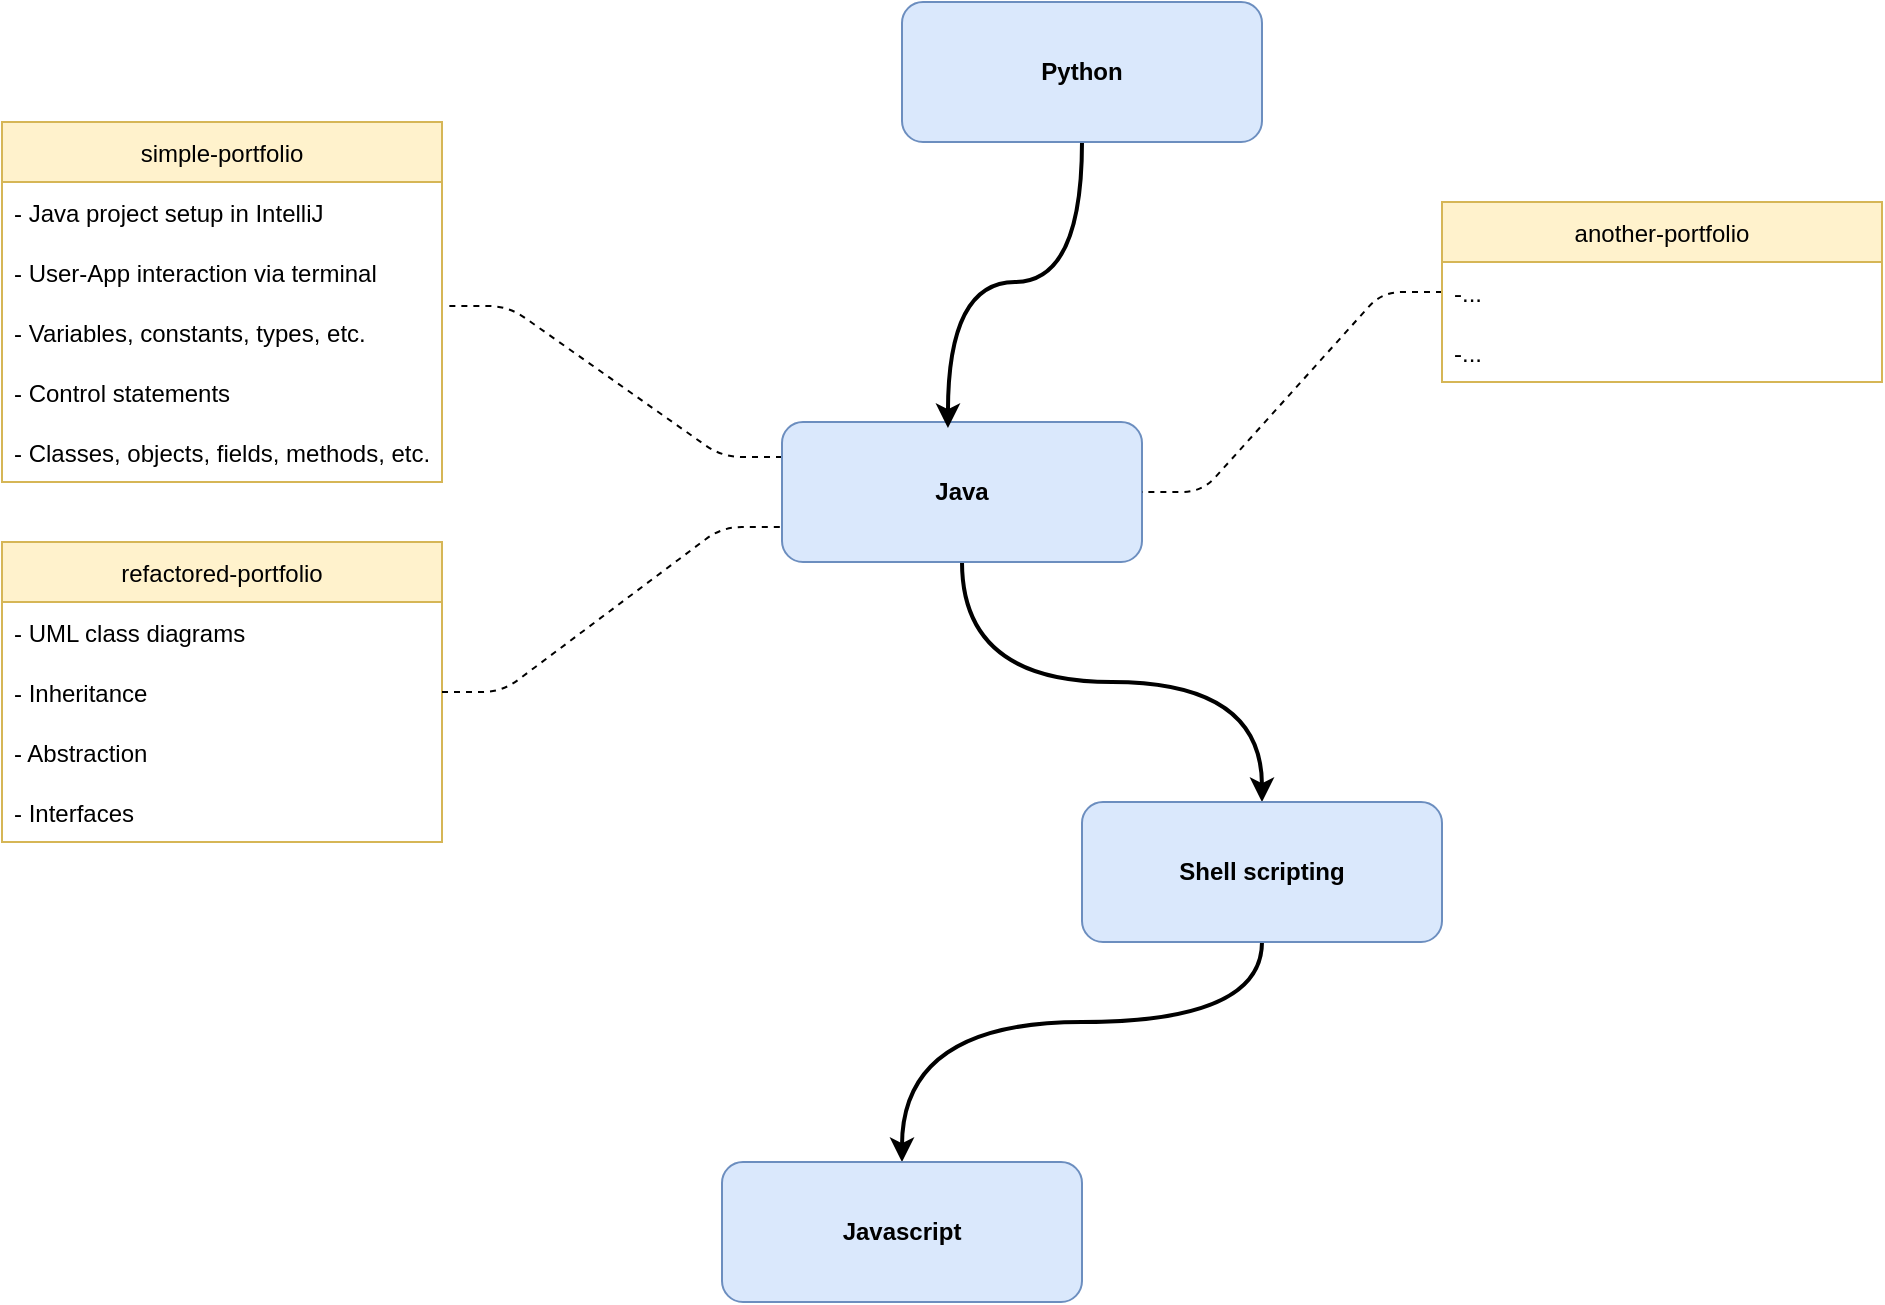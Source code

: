 <mxfile version="21.3.7" type="device">
  <diagram id="WKo9ChxJwPo8a2PyM7Kh" name="Seite-1">
    <mxGraphModel dx="1381" dy="804" grid="1" gridSize="10" guides="1" tooltips="1" connect="1" arrows="1" fold="1" page="1" pageScale="1" pageWidth="1169" pageHeight="827" background="#ffffff" math="0" shadow="0">
      <root>
        <mxCell id="0" />
        <mxCell id="1" parent="0" />
        <mxCell id="5u61I4w0F9tgi8mOFdOe-32" style="edgeStyle=entityRelationEdgeStyle;orthogonalLoop=1;jettySize=auto;html=1;entryX=1.014;entryY=0.067;entryDx=0;entryDy=0;entryPerimeter=0;exitX=0;exitY=0.25;exitDx=0;exitDy=0;dashed=1;elbow=vertical;endArrow=none;endFill=0;" parent="1" source="5u61I4w0F9tgi8mOFdOe-1" target="5u61I4w0F9tgi8mOFdOe-29" edge="1">
          <mxGeometry relative="1" as="geometry" />
        </mxCell>
        <mxCell id="5u61I4w0F9tgi8mOFdOe-57" style="edgeStyle=orthogonalEdgeStyle;curved=1;orthogonalLoop=1;jettySize=auto;html=1;startArrow=none;startFill=0;endArrow=classic;endFill=1;strokeWidth=2;elbow=vertical;" parent="1" source="5u61I4w0F9tgi8mOFdOe-1" target="5u61I4w0F9tgi8mOFdOe-56" edge="1">
          <mxGeometry relative="1" as="geometry" />
        </mxCell>
        <mxCell id="5u61I4w0F9tgi8mOFdOe-1" value="&lt;b&gt;Java&lt;/b&gt;" style="rounded=1;whiteSpace=wrap;html=1;fillColor=#dae8fc;strokeColor=#6c8ebf;" parent="1" vertex="1">
          <mxGeometry x="520" y="270" width="180" height="70" as="geometry" />
        </mxCell>
        <mxCell id="5u61I4w0F9tgi8mOFdOe-27" value="simple-portfolio" style="swimlane;fontStyle=0;childLayout=stackLayout;horizontal=1;startSize=30;horizontalStack=0;resizeParent=1;resizeParentMax=0;resizeLast=0;collapsible=1;marginBottom=0;fillColor=#fff2cc;strokeColor=#d6b656;" parent="1" vertex="1">
          <mxGeometry x="130" y="120" width="220" height="180" as="geometry" />
        </mxCell>
        <mxCell id="5u61I4w0F9tgi8mOFdOe-28" value="- Java project setup in IntelliJ" style="text;strokeColor=none;fillColor=none;align=left;verticalAlign=middle;spacingLeft=4;spacingRight=4;overflow=hidden;points=[[0,0.5],[1,0.5]];portConstraint=eastwest;rotatable=0;" parent="5u61I4w0F9tgi8mOFdOe-27" vertex="1">
          <mxGeometry y="30" width="220" height="30" as="geometry" />
        </mxCell>
        <mxCell id="uamTwMM5MynsBb1By7ge-2" value="- User-App interaction via terminal" style="text;strokeColor=none;fillColor=none;align=left;verticalAlign=middle;spacingLeft=4;spacingRight=4;overflow=hidden;points=[[0,0.5],[1,0.5]];portConstraint=eastwest;rotatable=0;" parent="5u61I4w0F9tgi8mOFdOe-27" vertex="1">
          <mxGeometry y="60" width="220" height="30" as="geometry" />
        </mxCell>
        <mxCell id="5u61I4w0F9tgi8mOFdOe-29" value="- Variables, constants, types, etc." style="text;strokeColor=none;fillColor=none;align=left;verticalAlign=middle;spacingLeft=4;spacingRight=4;overflow=hidden;points=[[0,0.5],[1,0.5]];portConstraint=eastwest;rotatable=0;" parent="5u61I4w0F9tgi8mOFdOe-27" vertex="1">
          <mxGeometry y="90" width="220" height="30" as="geometry" />
        </mxCell>
        <mxCell id="uamTwMM5MynsBb1By7ge-1" value="- Control statements" style="text;strokeColor=none;fillColor=none;align=left;verticalAlign=middle;spacingLeft=4;spacingRight=4;overflow=hidden;points=[[0,0.5],[1,0.5]];portConstraint=eastwest;rotatable=0;" parent="5u61I4w0F9tgi8mOFdOe-27" vertex="1">
          <mxGeometry y="120" width="220" height="30" as="geometry" />
        </mxCell>
        <mxCell id="5u61I4w0F9tgi8mOFdOe-30" value="- Classes, objects, fields, methods, etc." style="text;strokeColor=none;fillColor=none;align=left;verticalAlign=middle;spacingLeft=4;spacingRight=4;overflow=hidden;points=[[0,0.5],[1,0.5]];portConstraint=eastwest;rotatable=0;" parent="5u61I4w0F9tgi8mOFdOe-27" vertex="1">
          <mxGeometry y="150" width="220" height="30" as="geometry" />
        </mxCell>
        <mxCell id="5u61I4w0F9tgi8mOFdOe-33" value="refactored-portfolio" style="swimlane;fontStyle=0;childLayout=stackLayout;horizontal=1;startSize=30;horizontalStack=0;resizeParent=1;resizeParentMax=0;resizeLast=0;collapsible=1;marginBottom=0;fillColor=#fff2cc;strokeColor=#d6b656;" parent="1" vertex="1">
          <mxGeometry x="130" y="330" width="220" height="150" as="geometry">
            <mxRectangle x="50" y="310" width="130" height="30" as="alternateBounds" />
          </mxGeometry>
        </mxCell>
        <mxCell id="5u61I4w0F9tgi8mOFdOe-34" value="- UML class diagrams" style="text;strokeColor=none;fillColor=none;align=left;verticalAlign=middle;spacingLeft=4;spacingRight=4;overflow=hidden;points=[[0,0.5],[1,0.5]];portConstraint=eastwest;rotatable=0;" parent="5u61I4w0F9tgi8mOFdOe-33" vertex="1">
          <mxGeometry y="30" width="220" height="30" as="geometry" />
        </mxCell>
        <mxCell id="5u61I4w0F9tgi8mOFdOe-35" value="- Inheritance" style="text;strokeColor=none;fillColor=none;align=left;verticalAlign=middle;spacingLeft=4;spacingRight=4;overflow=hidden;points=[[0,0.5],[1,0.5]];portConstraint=eastwest;rotatable=0;" parent="5u61I4w0F9tgi8mOFdOe-33" vertex="1">
          <mxGeometry y="60" width="220" height="30" as="geometry" />
        </mxCell>
        <mxCell id="5u61I4w0F9tgi8mOFdOe-42" value="- Abstraction" style="text;strokeColor=none;fillColor=none;align=left;verticalAlign=middle;spacingLeft=4;spacingRight=4;overflow=hidden;points=[[0,0.5],[1,0.5]];portConstraint=eastwest;rotatable=0;" parent="5u61I4w0F9tgi8mOFdOe-33" vertex="1">
          <mxGeometry y="90" width="220" height="30" as="geometry" />
        </mxCell>
        <mxCell id="5u61I4w0F9tgi8mOFdOe-36" value="- Interfaces" style="text;strokeColor=none;fillColor=none;align=left;verticalAlign=middle;spacingLeft=4;spacingRight=4;overflow=hidden;points=[[0,0.5],[1,0.5]];portConstraint=eastwest;rotatable=0;" parent="5u61I4w0F9tgi8mOFdOe-33" vertex="1">
          <mxGeometry y="120" width="220" height="30" as="geometry" />
        </mxCell>
        <mxCell id="5u61I4w0F9tgi8mOFdOe-37" style="edgeStyle=entityRelationEdgeStyle;orthogonalLoop=1;jettySize=auto;html=1;exitX=1;exitY=0.5;exitDx=0;exitDy=0;dashed=1;elbow=vertical;endArrow=none;endFill=0;entryX=0;entryY=0.75;entryDx=0;entryDy=0;" parent="1" source="5u61I4w0F9tgi8mOFdOe-35" target="5u61I4w0F9tgi8mOFdOe-1" edge="1">
          <mxGeometry relative="1" as="geometry">
            <mxPoint x="580" y="175" as="sourcePoint" />
            <mxPoint x="440" y="440" as="targetPoint" />
          </mxGeometry>
        </mxCell>
        <mxCell id="9lO812jYTIob0WEKTiIl-10" style="edgeStyle=orthogonalEdgeStyle;rounded=1;orthogonalLoop=1;jettySize=auto;html=1;entryX=0.5;entryY=0;entryDx=0;entryDy=0;startArrow=none;startFill=0;endFill=1;strokeWidth=2;curved=1;exitX=0.5;exitY=1;exitDx=0;exitDy=0;" edge="1" parent="1" source="5u61I4w0F9tgi8mOFdOe-56" target="9lO812jYTIob0WEKTiIl-9">
          <mxGeometry relative="1" as="geometry">
            <Array as="points">
              <mxPoint x="760" y="570" />
              <mxPoint x="580" y="570" />
            </Array>
          </mxGeometry>
        </mxCell>
        <mxCell id="5u61I4w0F9tgi8mOFdOe-56" value="&lt;b&gt;Shell scripting&lt;/b&gt;" style="rounded=1;whiteSpace=wrap;html=1;fillColor=#dae8fc;strokeColor=#6c8ebf;" parent="1" vertex="1">
          <mxGeometry x="670" y="460" width="180" height="70" as="geometry" />
        </mxCell>
        <mxCell id="9lO812jYTIob0WEKTiIl-8" style="edgeStyle=entityRelationEdgeStyle;rounded=1;orthogonalLoop=1;jettySize=auto;html=1;entryX=1;entryY=0.5;entryDx=0;entryDy=0;endArrow=none;dashed=1;endFill=0;" edge="1" parent="1" source="9lO812jYTIob0WEKTiIl-1" target="5u61I4w0F9tgi8mOFdOe-1">
          <mxGeometry relative="1" as="geometry" />
        </mxCell>
        <mxCell id="9lO812jYTIob0WEKTiIl-1" value="another-portfolio" style="swimlane;fontStyle=0;childLayout=stackLayout;horizontal=1;startSize=30;horizontalStack=0;resizeParent=1;resizeParentMax=0;resizeLast=0;collapsible=1;marginBottom=0;fillColor=#fff2cc;strokeColor=#d6b656;" vertex="1" parent="1">
          <mxGeometry x="850" y="160" width="220" height="90" as="geometry" />
        </mxCell>
        <mxCell id="9lO812jYTIob0WEKTiIl-2" value="-..." style="text;strokeColor=none;fillColor=none;align=left;verticalAlign=middle;spacingLeft=4;spacingRight=4;overflow=hidden;points=[[0,0.5],[1,0.5]];portConstraint=eastwest;rotatable=0;" vertex="1" parent="9lO812jYTIob0WEKTiIl-1">
          <mxGeometry y="30" width="220" height="30" as="geometry" />
        </mxCell>
        <mxCell id="9lO812jYTIob0WEKTiIl-3" value="-..." style="text;strokeColor=none;fillColor=none;align=left;verticalAlign=middle;spacingLeft=4;spacingRight=4;overflow=hidden;points=[[0,0.5],[1,0.5]];portConstraint=eastwest;rotatable=0;" vertex="1" parent="9lO812jYTIob0WEKTiIl-1">
          <mxGeometry y="60" width="220" height="30" as="geometry" />
        </mxCell>
        <mxCell id="9lO812jYTIob0WEKTiIl-9" value="&lt;b&gt;Javascript&lt;/b&gt;" style="rounded=1;whiteSpace=wrap;html=1;fillColor=#dae8fc;strokeColor=#6c8ebf;" vertex="1" parent="1">
          <mxGeometry x="490" y="640" width="180" height="70" as="geometry" />
        </mxCell>
        <mxCell id="9lO812jYTIob0WEKTiIl-12" style="edgeStyle=orthogonalEdgeStyle;rounded=1;orthogonalLoop=1;jettySize=auto;html=1;entryX=0.461;entryY=0.043;entryDx=0;entryDy=0;entryPerimeter=0;startArrow=none;startFill=0;endFill=1;strokeWidth=2;curved=1;" edge="1" parent="1" source="9lO812jYTIob0WEKTiIl-11" target="5u61I4w0F9tgi8mOFdOe-1">
          <mxGeometry relative="1" as="geometry" />
        </mxCell>
        <mxCell id="9lO812jYTIob0WEKTiIl-11" value="&lt;b&gt;Python&lt;/b&gt;" style="rounded=1;whiteSpace=wrap;html=1;fillColor=#dae8fc;strokeColor=#6c8ebf;" vertex="1" parent="1">
          <mxGeometry x="580" y="60" width="180" height="70" as="geometry" />
        </mxCell>
      </root>
    </mxGraphModel>
  </diagram>
</mxfile>
